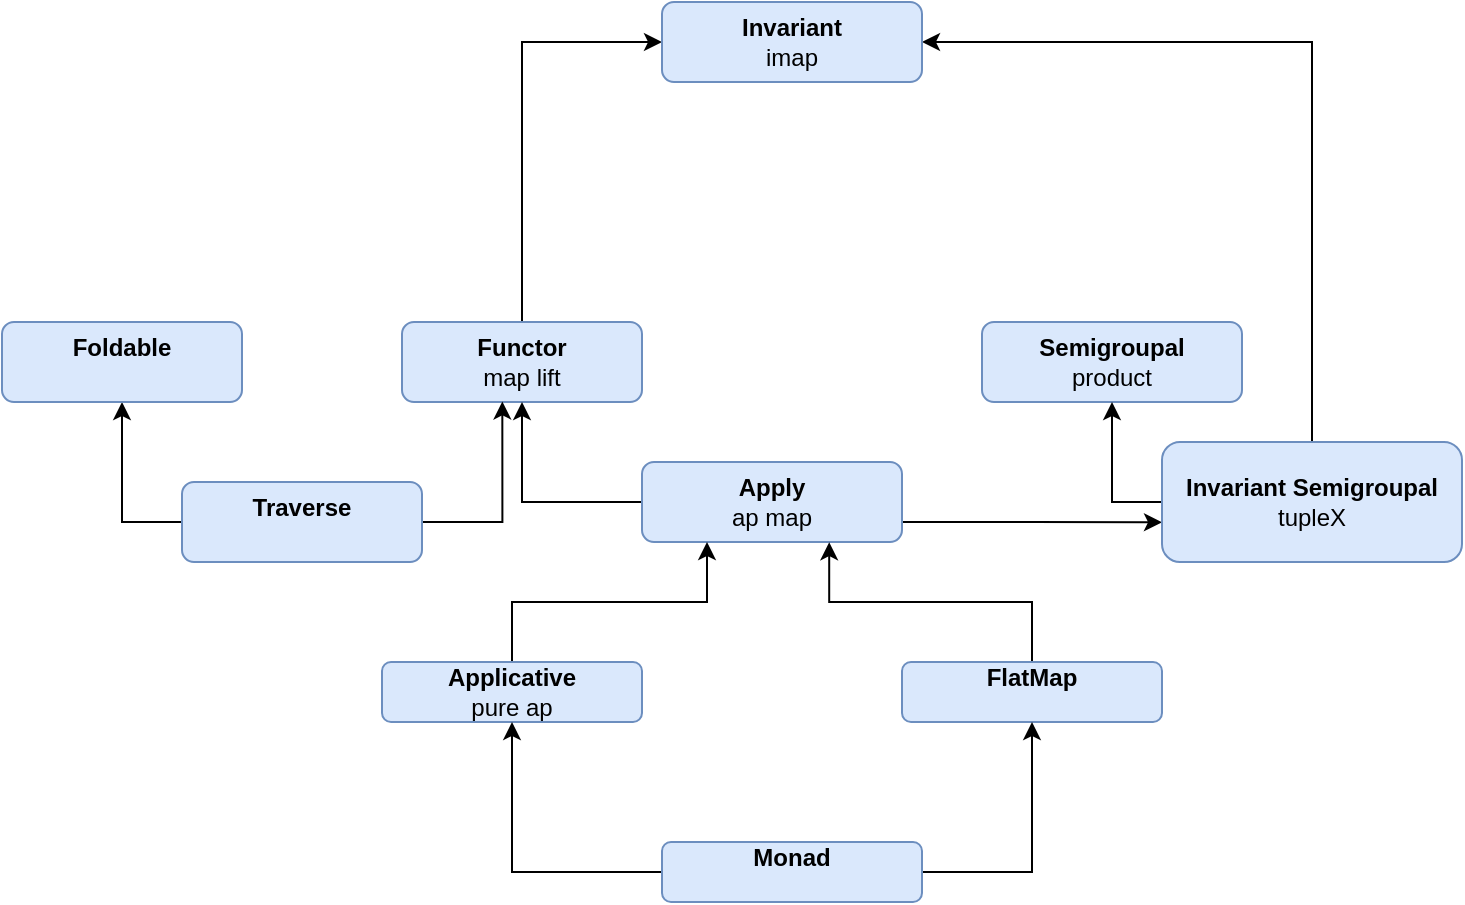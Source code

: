<mxfile version="12.9.2" type="device"><diagram id="AC-aMlaWMwNtpMDc8GA7" name="Page-1"><mxGraphModel dx="1970" dy="618" grid="1" gridSize="10" guides="1" tooltips="1" connect="1" arrows="1" fold="1" page="1" pageScale="1" pageWidth="827" pageHeight="1169" math="0" shadow="0"><root><mxCell id="0"/><mxCell id="1" parent="0"/><mxCell id="f-NvwWbb72ocJHx07Lso-16" style="edgeStyle=orthogonalEdgeStyle;rounded=0;orthogonalLoop=1;jettySize=auto;html=1;exitX=0.5;exitY=0;exitDx=0;exitDy=0;entryX=0;entryY=0.5;entryDx=0;entryDy=0;" parent="1" source="f-NvwWbb72ocJHx07Lso-2" target="f-NvwWbb72ocJHx07Lso-12" edge="1"><mxGeometry relative="1" as="geometry"/></mxCell><mxCell id="f-NvwWbb72ocJHx07Lso-2" value="&lt;div&gt;&lt;b&gt;Functor&lt;/b&gt;&lt;/div&gt;&lt;div&gt;map lift&lt;/div&gt;" style="rounded=1;whiteSpace=wrap;html=1;fillColor=#dae8fc;strokeColor=#6c8ebf;" parent="1" vertex="1"><mxGeometry x="170" y="240" width="120" height="40" as="geometry"/></mxCell><mxCell id="f-NvwWbb72ocJHx07Lso-8" style="edgeStyle=orthogonalEdgeStyle;rounded=0;orthogonalLoop=1;jettySize=auto;html=1;exitX=0;exitY=0.5;exitDx=0;exitDy=0;entryX=0.5;entryY=1;entryDx=0;entryDy=0;" parent="1" source="f-NvwWbb72ocJHx07Lso-3" target="f-NvwWbb72ocJHx07Lso-2" edge="1"><mxGeometry relative="1" as="geometry"/></mxCell><mxCell id="bIkhrXnT3wqhd-qCZXsb-3" style="edgeStyle=orthogonalEdgeStyle;rounded=0;orthogonalLoop=1;jettySize=auto;html=1;exitX=1;exitY=0.75;exitDx=0;exitDy=0;entryX=0;entryY=0.669;entryDx=0;entryDy=0;entryPerimeter=0;" edge="1" parent="1" source="f-NvwWbb72ocJHx07Lso-3" target="f-NvwWbb72ocJHx07Lso-11"><mxGeometry relative="1" as="geometry"/></mxCell><mxCell id="f-NvwWbb72ocJHx07Lso-3" value="&lt;div&gt;&lt;b&gt;Apply&lt;/b&gt;&lt;/div&gt;&lt;div&gt;ap map&lt;br&gt;&lt;/div&gt;" style="rounded=1;whiteSpace=wrap;html=1;fillColor=#dae8fc;strokeColor=#6c8ebf;" parent="1" vertex="1"><mxGeometry x="290" y="310" width="130" height="40" as="geometry"/></mxCell><mxCell id="f-NvwWbb72ocJHx07Lso-24" style="edgeStyle=orthogonalEdgeStyle;rounded=0;orthogonalLoop=1;jettySize=auto;html=1;exitX=0.5;exitY=0;exitDx=0;exitDy=0;entryX=0.25;entryY=1;entryDx=0;entryDy=0;" parent="1" source="f-NvwWbb72ocJHx07Lso-5" target="f-NvwWbb72ocJHx07Lso-3" edge="1"><mxGeometry relative="1" as="geometry"/></mxCell><mxCell id="f-NvwWbb72ocJHx07Lso-5" value="&lt;div&gt;&lt;b&gt;Applicative&lt;/b&gt;&lt;/div&gt;&lt;div&gt;pure ap&lt;/div&gt;" style="rounded=1;whiteSpace=wrap;html=1;fillColor=#dae8fc;strokeColor=#6c8ebf;" parent="1" vertex="1"><mxGeometry x="160" y="410" width="130" height="30" as="geometry"/></mxCell><mxCell id="f-NvwWbb72ocJHx07Lso-9" value="&lt;div&gt;&lt;b&gt;Semigroupal&lt;/b&gt;&lt;/div&gt;&lt;div&gt;product&lt;/div&gt;" style="rounded=1;whiteSpace=wrap;html=1;fillColor=#dae8fc;strokeColor=#6c8ebf;" parent="1" vertex="1"><mxGeometry x="460" y="240" width="130" height="40" as="geometry"/></mxCell><mxCell id="f-NvwWbb72ocJHx07Lso-13" style="edgeStyle=orthogonalEdgeStyle;rounded=0;orthogonalLoop=1;jettySize=auto;html=1;exitX=0;exitY=0.5;exitDx=0;exitDy=0;entryX=0.5;entryY=1;entryDx=0;entryDy=0;" parent="1" source="f-NvwWbb72ocJHx07Lso-11" target="f-NvwWbb72ocJHx07Lso-9" edge="1"><mxGeometry relative="1" as="geometry"/></mxCell><mxCell id="f-NvwWbb72ocJHx07Lso-17" style="edgeStyle=orthogonalEdgeStyle;rounded=0;orthogonalLoop=1;jettySize=auto;html=1;exitX=0.5;exitY=0;exitDx=0;exitDy=0;entryX=1;entryY=0.5;entryDx=0;entryDy=0;" parent="1" source="f-NvwWbb72ocJHx07Lso-11" target="f-NvwWbb72ocJHx07Lso-12" edge="1"><mxGeometry relative="1" as="geometry"/></mxCell><mxCell id="f-NvwWbb72ocJHx07Lso-11" value="&lt;div&gt;&lt;b&gt;Invariant Semigroupal&lt;br&gt;&lt;/b&gt;&lt;/div&gt;&lt;div&gt;tupleX&lt;/div&gt;" style="rounded=1;whiteSpace=wrap;html=1;fillColor=#dae8fc;strokeColor=#6c8ebf;" parent="1" vertex="1"><mxGeometry x="550" y="300" width="150" height="60" as="geometry"/></mxCell><mxCell id="f-NvwWbb72ocJHx07Lso-12" value="&lt;div&gt;&lt;b&gt;Invariant&lt;/b&gt;&lt;/div&gt;&lt;div&gt;imap&lt;/div&gt;" style="rounded=1;whiteSpace=wrap;html=1;fillColor=#dae8fc;strokeColor=#6c8ebf;" parent="1" vertex="1"><mxGeometry x="300" y="80" width="130" height="40" as="geometry"/></mxCell><mxCell id="f-NvwWbb72ocJHx07Lso-20" style="edgeStyle=orthogonalEdgeStyle;rounded=0;orthogonalLoop=1;jettySize=auto;html=1;exitX=1;exitY=0.5;exitDx=0;exitDy=0;entryX=0.418;entryY=0.993;entryDx=0;entryDy=0;entryPerimeter=0;" parent="1" source="f-NvwWbb72ocJHx07Lso-18" target="f-NvwWbb72ocJHx07Lso-2" edge="1"><mxGeometry relative="1" as="geometry"/></mxCell><mxCell id="f-NvwWbb72ocJHx07Lso-21" style="edgeStyle=orthogonalEdgeStyle;rounded=0;orthogonalLoop=1;jettySize=auto;html=1;exitX=0;exitY=0.5;exitDx=0;exitDy=0;entryX=0.5;entryY=1;entryDx=0;entryDy=0;" parent="1" source="f-NvwWbb72ocJHx07Lso-18" target="f-NvwWbb72ocJHx07Lso-19" edge="1"><mxGeometry relative="1" as="geometry"/></mxCell><mxCell id="f-NvwWbb72ocJHx07Lso-18" value="&lt;b&gt;Traverse&lt;/b&gt;&lt;div&gt;&lt;br&gt;&lt;/div&gt;" style="rounded=1;whiteSpace=wrap;html=1;fillColor=#dae8fc;strokeColor=#6c8ebf;" parent="1" vertex="1"><mxGeometry x="60" y="320" width="120" height="40" as="geometry"/></mxCell><mxCell id="f-NvwWbb72ocJHx07Lso-19" value="&lt;div&gt;&lt;b&gt;Foldable&lt;/b&gt;&lt;/div&gt;&lt;div&gt;&lt;br&gt;&lt;/div&gt;" style="rounded=1;whiteSpace=wrap;html=1;fillColor=#dae8fc;strokeColor=#6c8ebf;" parent="1" vertex="1"><mxGeometry x="-30" y="240" width="120" height="40" as="geometry"/></mxCell><mxCell id="f-NvwWbb72ocJHx07Lso-25" style="edgeStyle=orthogonalEdgeStyle;rounded=0;orthogonalLoop=1;jettySize=auto;html=1;exitX=0.5;exitY=0;exitDx=0;exitDy=0;entryX=0.72;entryY=1.002;entryDx=0;entryDy=0;entryPerimeter=0;" parent="1" source="f-NvwWbb72ocJHx07Lso-22" target="f-NvwWbb72ocJHx07Lso-3" edge="1"><mxGeometry relative="1" as="geometry"/></mxCell><mxCell id="f-NvwWbb72ocJHx07Lso-22" value="&lt;div&gt;&lt;b&gt;FlatMap&lt;/b&gt;&lt;/div&gt;&lt;div&gt;&lt;br&gt;&lt;/div&gt;" style="rounded=1;whiteSpace=wrap;html=1;fillColor=#dae8fc;strokeColor=#6c8ebf;" parent="1" vertex="1"><mxGeometry x="420" y="410" width="130" height="30" as="geometry"/></mxCell><mxCell id="f-NvwWbb72ocJHx07Lso-27" style="edgeStyle=orthogonalEdgeStyle;rounded=0;orthogonalLoop=1;jettySize=auto;html=1;exitX=1;exitY=0.5;exitDx=0;exitDy=0;entryX=0.5;entryY=1;entryDx=0;entryDy=0;" parent="1" source="f-NvwWbb72ocJHx07Lso-23" target="f-NvwWbb72ocJHx07Lso-22" edge="1"><mxGeometry relative="1" as="geometry"/></mxCell><mxCell id="f-NvwWbb72ocJHx07Lso-28" style="edgeStyle=orthogonalEdgeStyle;rounded=0;orthogonalLoop=1;jettySize=auto;html=1;exitX=0;exitY=0.5;exitDx=0;exitDy=0;entryX=0.5;entryY=1;entryDx=0;entryDy=0;" parent="1" source="f-NvwWbb72ocJHx07Lso-23" target="f-NvwWbb72ocJHx07Lso-5" edge="1"><mxGeometry relative="1" as="geometry"/></mxCell><mxCell id="f-NvwWbb72ocJHx07Lso-23" value="&lt;div&gt;&lt;b&gt;Monad&lt;/b&gt;&lt;/div&gt;&lt;div&gt;&lt;br&gt;&lt;/div&gt;" style="rounded=1;whiteSpace=wrap;html=1;fillColor=#dae8fc;strokeColor=#6c8ebf;" parent="1" vertex="1"><mxGeometry x="300" y="500" width="130" height="30" as="geometry"/></mxCell></root></mxGraphModel></diagram></mxfile>